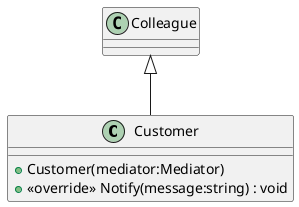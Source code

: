 @startuml
class Customer {
    + Customer(mediator:Mediator)
    + <<override>> Notify(message:string) : void
}
Colleague <|-- Customer
@enduml
